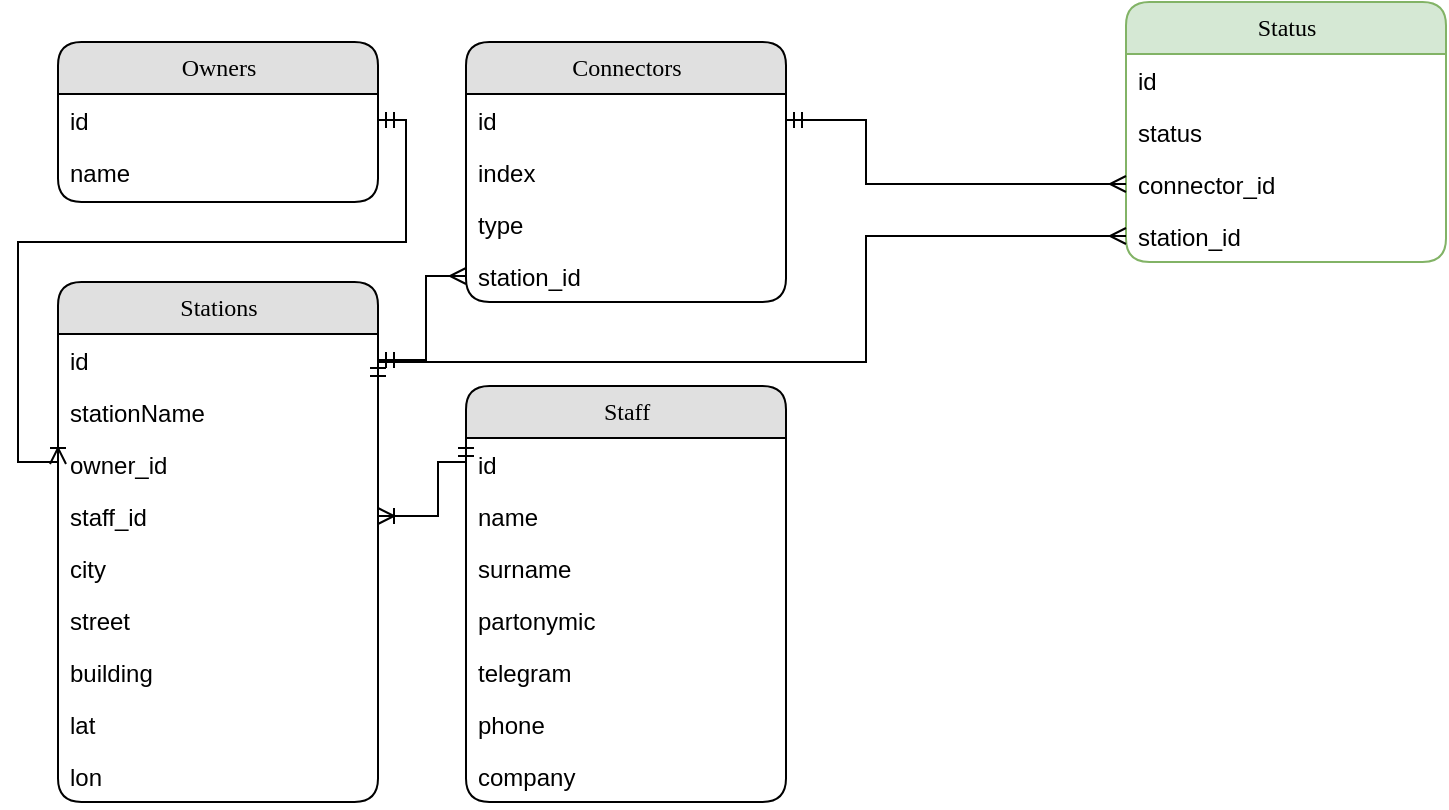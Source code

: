 <mxfile version="25.0.3">
  <diagram name="Page-1" id="b520641d-4fe3-3701-9064-5fc419738815">
    <mxGraphModel dx="699" dy="1866" grid="1" gridSize="10" guides="1" tooltips="1" connect="1" arrows="1" fold="1" page="1" pageScale="1" pageWidth="1100" pageHeight="850" background="none" math="0" shadow="0">
      <root>
        <mxCell id="0" />
        <mxCell id="1" parent="0" />
        <mxCell id="21ea969265ad0168-14" value="Connectors" style="swimlane;html=1;fontStyle=0;childLayout=stackLayout;horizontal=1;startSize=26;fillColor=#e0e0e0;horizontalStack=0;resizeParent=1;resizeLast=0;collapsible=1;marginBottom=0;swimlaneFillColor=#ffffff;align=center;rounded=1;shadow=0;comic=0;labelBackgroundColor=none;strokeWidth=1;fontFamily=Verdana;fontSize=12" parent="1" vertex="1">
          <mxGeometry x="470" y="140" width="160" height="130" as="geometry">
            <mxRectangle x="160" y="266" width="90" height="30" as="alternateBounds" />
          </mxGeometry>
        </mxCell>
        <mxCell id="SqKL4t3-Q8fdWwkcBdmB-59" value="id" style="text;html=1;strokeColor=none;fillColor=none;spacingLeft=4;spacingRight=4;whiteSpace=wrap;overflow=hidden;rotatable=0;points=[[0,0.5],[1,0.5]];portConstraint=eastwest;" parent="21ea969265ad0168-14" vertex="1">
          <mxGeometry y="26" width="160" height="26" as="geometry" />
        </mxCell>
        <mxCell id="21ea969265ad0168-15" value="index" style="text;html=1;strokeColor=none;fillColor=none;spacingLeft=4;spacingRight=4;whiteSpace=wrap;overflow=hidden;rotatable=0;points=[[0,0.5],[1,0.5]];portConstraint=eastwest;" parent="21ea969265ad0168-14" vertex="1">
          <mxGeometry y="52" width="160" height="26" as="geometry" />
        </mxCell>
        <mxCell id="21ea969265ad0168-16" value="type" style="text;html=1;strokeColor=none;fillColor=none;spacingLeft=4;spacingRight=4;whiteSpace=wrap;overflow=hidden;rotatable=0;points=[[0,0.5],[1,0.5]];portConstraint=eastwest;" parent="21ea969265ad0168-14" vertex="1">
          <mxGeometry y="78" width="160" height="26" as="geometry" />
        </mxCell>
        <mxCell id="21ea969265ad0168-17" value="station_id" style="text;html=1;strokeColor=none;fillColor=none;spacingLeft=4;spacingRight=4;whiteSpace=wrap;overflow=hidden;rotatable=0;points=[[0,0.5],[1,0.5]];portConstraint=eastwest;" parent="21ea969265ad0168-14" vertex="1">
          <mxGeometry y="104" width="160" height="26" as="geometry" />
        </mxCell>
        <mxCell id="21ea969265ad0168-18" value="Stations" style="swimlane;html=1;fontStyle=0;childLayout=stackLayout;horizontal=1;startSize=26;fillColor=#e0e0e0;horizontalStack=0;resizeParent=1;resizeLast=0;collapsible=1;marginBottom=0;swimlaneFillColor=#ffffff;align=center;rounded=1;shadow=0;comic=0;labelBackgroundColor=none;strokeWidth=1;fontFamily=Verdana;fontSize=12" parent="1" vertex="1">
          <mxGeometry x="266" y="260" width="160" height="260" as="geometry" />
        </mxCell>
        <mxCell id="21ea969265ad0168-19" value="id" style="text;html=1;strokeColor=none;fillColor=none;spacingLeft=4;spacingRight=4;whiteSpace=wrap;overflow=hidden;rotatable=0;points=[[0,0.5],[1,0.5]];portConstraint=eastwest;" parent="21ea969265ad0168-18" vertex="1">
          <mxGeometry y="26" width="160" height="26" as="geometry" />
        </mxCell>
        <mxCell id="21ea969265ad0168-20" value="stationName" style="text;html=1;strokeColor=none;fillColor=none;spacingLeft=4;spacingRight=4;whiteSpace=wrap;overflow=hidden;rotatable=0;points=[[0,0.5],[1,0.5]];portConstraint=eastwest;" parent="21ea969265ad0168-18" vertex="1">
          <mxGeometry y="52" width="160" height="26" as="geometry" />
        </mxCell>
        <mxCell id="21ea969265ad0168-51" value="owner_id" style="text;html=1;strokeColor=none;fillColor=none;spacingLeft=4;spacingRight=4;whiteSpace=wrap;overflow=hidden;rotatable=0;points=[[0,0.5],[1,0.5]];portConstraint=eastwest;" parent="21ea969265ad0168-18" vertex="1">
          <mxGeometry y="78" width="160" height="26" as="geometry" />
        </mxCell>
        <mxCell id="SqKL4t3-Q8fdWwkcBdmB-46" value="staff_id" style="text;html=1;strokeColor=none;fillColor=none;spacingLeft=4;spacingRight=4;whiteSpace=wrap;overflow=hidden;rotatable=0;points=[[0,0.5],[1,0.5]];portConstraint=eastwest;" parent="21ea969265ad0168-18" vertex="1">
          <mxGeometry y="104" width="160" height="26" as="geometry" />
        </mxCell>
        <mxCell id="SqKL4t3-Q8fdWwkcBdmB-45" value="city" style="text;html=1;strokeColor=none;fillColor=none;spacingLeft=4;spacingRight=4;whiteSpace=wrap;overflow=hidden;rotatable=0;points=[[0,0.5],[1,0.5]];portConstraint=eastwest;" parent="21ea969265ad0168-18" vertex="1">
          <mxGeometry y="130" width="160" height="26" as="geometry" />
        </mxCell>
        <mxCell id="SqKL4t3-Q8fdWwkcBdmB-56" value="street" style="text;html=1;strokeColor=none;fillColor=none;spacingLeft=4;spacingRight=4;whiteSpace=wrap;overflow=hidden;rotatable=0;points=[[0,0.5],[1,0.5]];portConstraint=eastwest;" parent="21ea969265ad0168-18" vertex="1">
          <mxGeometry y="156" width="160" height="26" as="geometry" />
        </mxCell>
        <mxCell id="SqKL4t3-Q8fdWwkcBdmB-57" value="building" style="text;html=1;strokeColor=none;fillColor=none;spacingLeft=4;spacingRight=4;whiteSpace=wrap;overflow=hidden;rotatable=0;points=[[0,0.5],[1,0.5]];portConstraint=eastwest;" parent="21ea969265ad0168-18" vertex="1">
          <mxGeometry y="182" width="160" height="26" as="geometry" />
        </mxCell>
        <mxCell id="SqKL4t3-Q8fdWwkcBdmB-43" value="lat" style="text;html=1;strokeColor=none;fillColor=none;spacingLeft=4;spacingRight=4;whiteSpace=wrap;overflow=hidden;rotatable=0;points=[[0,0.5],[1,0.5]];portConstraint=eastwest;" parent="21ea969265ad0168-18" vertex="1">
          <mxGeometry y="208" width="160" height="26" as="geometry" />
        </mxCell>
        <mxCell id="SqKL4t3-Q8fdWwkcBdmB-44" value="lon" style="text;html=1;strokeColor=none;fillColor=none;spacingLeft=4;spacingRight=4;whiteSpace=wrap;overflow=hidden;rotatable=0;points=[[0,0.5],[1,0.5]];portConstraint=eastwest;" parent="21ea969265ad0168-18" vertex="1">
          <mxGeometry y="234" width="160" height="26" as="geometry" />
        </mxCell>
        <mxCell id="SqKL4t3-Q8fdWwkcBdmB-2" style="edgeStyle=orthogonalEdgeStyle;rounded=0;orthogonalLoop=1;jettySize=auto;html=1;exitX=1;exitY=0.5;exitDx=0;exitDy=0;entryX=0;entryY=0.5;entryDx=0;entryDy=0;startArrow=ERmandOne;startFill=0;endArrow=ERmany;endFill=0;" parent="1" source="21ea969265ad0168-19" target="21ea969265ad0168-17" edge="1">
          <mxGeometry relative="1" as="geometry">
            <Array as="points">
              <mxPoint x="450" y="299" />
              <mxPoint x="450" y="257" />
            </Array>
          </mxGeometry>
        </mxCell>
        <mxCell id="SqKL4t3-Q8fdWwkcBdmB-17" value="Owners" style="swimlane;html=1;fontStyle=0;childLayout=stackLayout;horizontal=1;startSize=26;fillColor=#e0e0e0;horizontalStack=0;resizeParent=1;resizeLast=0;collapsible=1;marginBottom=0;swimlaneFillColor=#ffffff;align=center;rounded=1;shadow=0;comic=0;labelBackgroundColor=none;strokeWidth=1;fontFamily=Verdana;fontSize=12" parent="1" vertex="1">
          <mxGeometry x="266" y="140" width="160" height="80" as="geometry" />
        </mxCell>
        <mxCell id="SqKL4t3-Q8fdWwkcBdmB-18" value="id" style="text;html=1;strokeColor=none;fillColor=none;spacingLeft=4;spacingRight=4;whiteSpace=wrap;overflow=hidden;rotatable=0;points=[[0,0.5],[1,0.5]];portConstraint=eastwest;" parent="SqKL4t3-Q8fdWwkcBdmB-17" vertex="1">
          <mxGeometry y="26" width="160" height="26" as="geometry" />
        </mxCell>
        <mxCell id="SqKL4t3-Q8fdWwkcBdmB-19" value="name" style="text;html=1;strokeColor=none;fillColor=none;spacingLeft=4;spacingRight=4;whiteSpace=wrap;overflow=hidden;rotatable=0;points=[[0,0.5],[1,0.5]];portConstraint=eastwest;" parent="SqKL4t3-Q8fdWwkcBdmB-17" vertex="1">
          <mxGeometry y="52" width="160" height="26" as="geometry" />
        </mxCell>
        <mxCell id="SqKL4t3-Q8fdWwkcBdmB-28" style="edgeStyle=orthogonalEdgeStyle;rounded=0;orthogonalLoop=1;jettySize=auto;html=1;exitX=1;exitY=0.5;exitDx=0;exitDy=0;entryX=0;entryY=0.5;entryDx=0;entryDy=0;startArrow=ERmandOne;startFill=0;endArrow=ERoneToMany;endFill=0;" parent="1" source="SqKL4t3-Q8fdWwkcBdmB-18" target="21ea969265ad0168-51" edge="1">
          <mxGeometry relative="1" as="geometry">
            <Array as="points">
              <mxPoint x="440" y="179" />
              <mxPoint x="440" y="240" />
              <mxPoint x="246" y="240" />
              <mxPoint x="246" y="350" />
            </Array>
          </mxGeometry>
        </mxCell>
        <mxCell id="SqKL4t3-Q8fdWwkcBdmB-29" value="Staff" style="swimlane;html=1;fontStyle=0;childLayout=stackLayout;horizontal=1;startSize=26;fillColor=#e0e0e0;horizontalStack=0;resizeParent=1;resizeLast=0;collapsible=1;marginBottom=0;swimlaneFillColor=#ffffff;align=center;rounded=1;shadow=0;comic=0;labelBackgroundColor=none;strokeWidth=1;fontFamily=Verdana;fontSize=12" parent="1" vertex="1">
          <mxGeometry x="470" y="312" width="160" height="208" as="geometry" />
        </mxCell>
        <mxCell id="SqKL4t3-Q8fdWwkcBdmB-30" value="id" style="text;html=1;strokeColor=none;fillColor=none;spacingLeft=4;spacingRight=4;whiteSpace=wrap;overflow=hidden;rotatable=0;points=[[0,0.5],[1,0.5]];portConstraint=eastwest;" parent="SqKL4t3-Q8fdWwkcBdmB-29" vertex="1">
          <mxGeometry y="26" width="160" height="26" as="geometry" />
        </mxCell>
        <mxCell id="SqKL4t3-Q8fdWwkcBdmB-31" value="name" style="text;html=1;strokeColor=none;fillColor=none;spacingLeft=4;spacingRight=4;whiteSpace=wrap;overflow=hidden;rotatable=0;points=[[0,0.5],[1,0.5]];portConstraint=eastwest;" parent="SqKL4t3-Q8fdWwkcBdmB-29" vertex="1">
          <mxGeometry y="52" width="160" height="26" as="geometry" />
        </mxCell>
        <mxCell id="SqKL4t3-Q8fdWwkcBdmB-32" value="surname" style="text;html=1;strokeColor=none;fillColor=none;spacingLeft=4;spacingRight=4;whiteSpace=wrap;overflow=hidden;rotatable=0;points=[[0,0.5],[1,0.5]];portConstraint=eastwest;" parent="SqKL4t3-Q8fdWwkcBdmB-29" vertex="1">
          <mxGeometry y="78" width="160" height="26" as="geometry" />
        </mxCell>
        <mxCell id="SqKL4t3-Q8fdWwkcBdmB-39" value="partonymic" style="text;html=1;strokeColor=none;fillColor=none;spacingLeft=4;spacingRight=4;whiteSpace=wrap;overflow=hidden;rotatable=0;points=[[0,0.5],[1,0.5]];portConstraint=eastwest;" parent="SqKL4t3-Q8fdWwkcBdmB-29" vertex="1">
          <mxGeometry y="104" width="160" height="26" as="geometry" />
        </mxCell>
        <mxCell id="SqKL4t3-Q8fdWwkcBdmB-40" value="telegram" style="text;html=1;strokeColor=none;fillColor=none;spacingLeft=4;spacingRight=4;whiteSpace=wrap;overflow=hidden;rotatable=0;points=[[0,0.5],[1,0.5]];portConstraint=eastwest;" parent="SqKL4t3-Q8fdWwkcBdmB-29" vertex="1">
          <mxGeometry y="130" width="160" height="26" as="geometry" />
        </mxCell>
        <mxCell id="SqKL4t3-Q8fdWwkcBdmB-41" value="phone" style="text;html=1;strokeColor=none;fillColor=none;spacingLeft=4;spacingRight=4;whiteSpace=wrap;overflow=hidden;rotatable=0;points=[[0,0.5],[1,0.5]];portConstraint=eastwest;" parent="SqKL4t3-Q8fdWwkcBdmB-29" vertex="1">
          <mxGeometry y="156" width="160" height="26" as="geometry" />
        </mxCell>
        <mxCell id="SqKL4t3-Q8fdWwkcBdmB-42" value="company" style="text;html=1;strokeColor=none;fillColor=none;spacingLeft=4;spacingRight=4;whiteSpace=wrap;overflow=hidden;rotatable=0;points=[[0,0.5],[1,0.5]];portConstraint=eastwest;" parent="SqKL4t3-Q8fdWwkcBdmB-29" vertex="1">
          <mxGeometry y="182" width="160" height="26" as="geometry" />
        </mxCell>
        <mxCell id="SqKL4t3-Q8fdWwkcBdmB-61" value="Status" style="swimlane;html=1;fontStyle=0;childLayout=stackLayout;horizontal=1;startSize=26;fillColor=#d5e8d4;horizontalStack=0;resizeParent=1;resizeLast=0;collapsible=1;marginBottom=0;swimlaneFillColor=#ffffff;align=center;rounded=1;shadow=0;comic=0;labelBackgroundColor=none;strokeWidth=1;fontFamily=Verdana;fontSize=12;strokeColor=#82b366;" parent="1" vertex="1">
          <mxGeometry x="800" y="120" width="160" height="130" as="geometry" />
        </mxCell>
        <mxCell id="SqKL4t3-Q8fdWwkcBdmB-62" value="id" style="text;html=1;strokeColor=none;fillColor=none;spacingLeft=4;spacingRight=4;whiteSpace=wrap;overflow=hidden;rotatable=0;points=[[0,0.5],[1,0.5]];portConstraint=eastwest;" parent="SqKL4t3-Q8fdWwkcBdmB-61" vertex="1">
          <mxGeometry y="26" width="160" height="26" as="geometry" />
        </mxCell>
        <mxCell id="SqKL4t3-Q8fdWwkcBdmB-63" value="status" style="text;html=1;strokeColor=none;fillColor=none;spacingLeft=4;spacingRight=4;whiteSpace=wrap;overflow=hidden;rotatable=0;points=[[0,0.5],[1,0.5]];portConstraint=eastwest;" parent="SqKL4t3-Q8fdWwkcBdmB-61" vertex="1">
          <mxGeometry y="52" width="160" height="26" as="geometry" />
        </mxCell>
        <mxCell id="SqKL4t3-Q8fdWwkcBdmB-65" value="connector_id" style="text;html=1;strokeColor=none;fillColor=none;spacingLeft=4;spacingRight=4;whiteSpace=wrap;overflow=hidden;rotatable=0;points=[[0,0.5],[1,0.5]];portConstraint=eastwest;" parent="SqKL4t3-Q8fdWwkcBdmB-61" vertex="1">
          <mxGeometry y="78" width="160" height="26" as="geometry" />
        </mxCell>
        <mxCell id="SqKL4t3-Q8fdWwkcBdmB-64" value="station_id" style="text;html=1;strokeColor=none;fillColor=none;spacingLeft=4;spacingRight=4;whiteSpace=wrap;overflow=hidden;rotatable=0;points=[[0,0.5],[1,0.5]];portConstraint=eastwest;" parent="SqKL4t3-Q8fdWwkcBdmB-61" vertex="1">
          <mxGeometry y="104" width="160" height="26" as="geometry" />
        </mxCell>
        <mxCell id="SqKL4t3-Q8fdWwkcBdmB-66" style="edgeStyle=orthogonalEdgeStyle;rounded=0;orthogonalLoop=1;jettySize=auto;html=1;exitX=1;exitY=0.5;exitDx=0;exitDy=0;entryX=0;entryY=0.5;entryDx=0;entryDy=0;startArrow=ERmandOne;startFill=0;endArrow=ERmany;endFill=0;" parent="1" source="SqKL4t3-Q8fdWwkcBdmB-59" target="SqKL4t3-Q8fdWwkcBdmB-65" edge="1">
          <mxGeometry relative="1" as="geometry">
            <Array as="points">
              <mxPoint x="670" y="179" />
              <mxPoint x="670" y="211" />
            </Array>
          </mxGeometry>
        </mxCell>
        <mxCell id="SqKL4t3-Q8fdWwkcBdmB-68" style="edgeStyle=orthogonalEdgeStyle;rounded=0;orthogonalLoop=1;jettySize=auto;html=1;exitX=1;exitY=0.5;exitDx=0;exitDy=0;entryX=0;entryY=0.5;entryDx=0;entryDy=0;startArrow=ERmandOne;startFill=0;endArrow=ERmany;endFill=0;" parent="1" source="21ea969265ad0168-19" target="SqKL4t3-Q8fdWwkcBdmB-64" edge="1">
          <mxGeometry relative="1" as="geometry">
            <Array as="points">
              <mxPoint x="670" y="300" />
              <mxPoint x="670" y="237" />
            </Array>
          </mxGeometry>
        </mxCell>
        <mxCell id="SqKL4t3-Q8fdWwkcBdmB-47" style="edgeStyle=orthogonalEdgeStyle;rounded=0;orthogonalLoop=1;jettySize=auto;html=1;entryX=0;entryY=0.5;entryDx=0;entryDy=0;endArrow=ERmandOne;endFill=0;exitX=1;exitY=0.5;exitDx=0;exitDy=0;strokeColor=default;startArrow=ERoneToMany;startFill=0;" parent="1" source="SqKL4t3-Q8fdWwkcBdmB-46" target="SqKL4t3-Q8fdWwkcBdmB-30" edge="1">
          <mxGeometry relative="1" as="geometry">
            <mxPoint x="430" y="370" as="sourcePoint" />
            <mxPoint x="455.96" y="337.008" as="targetPoint" />
            <Array as="points">
              <mxPoint x="456" y="377" />
              <mxPoint x="456" y="350" />
              <mxPoint x="470" y="350" />
            </Array>
          </mxGeometry>
        </mxCell>
      </root>
    </mxGraphModel>
  </diagram>
</mxfile>
